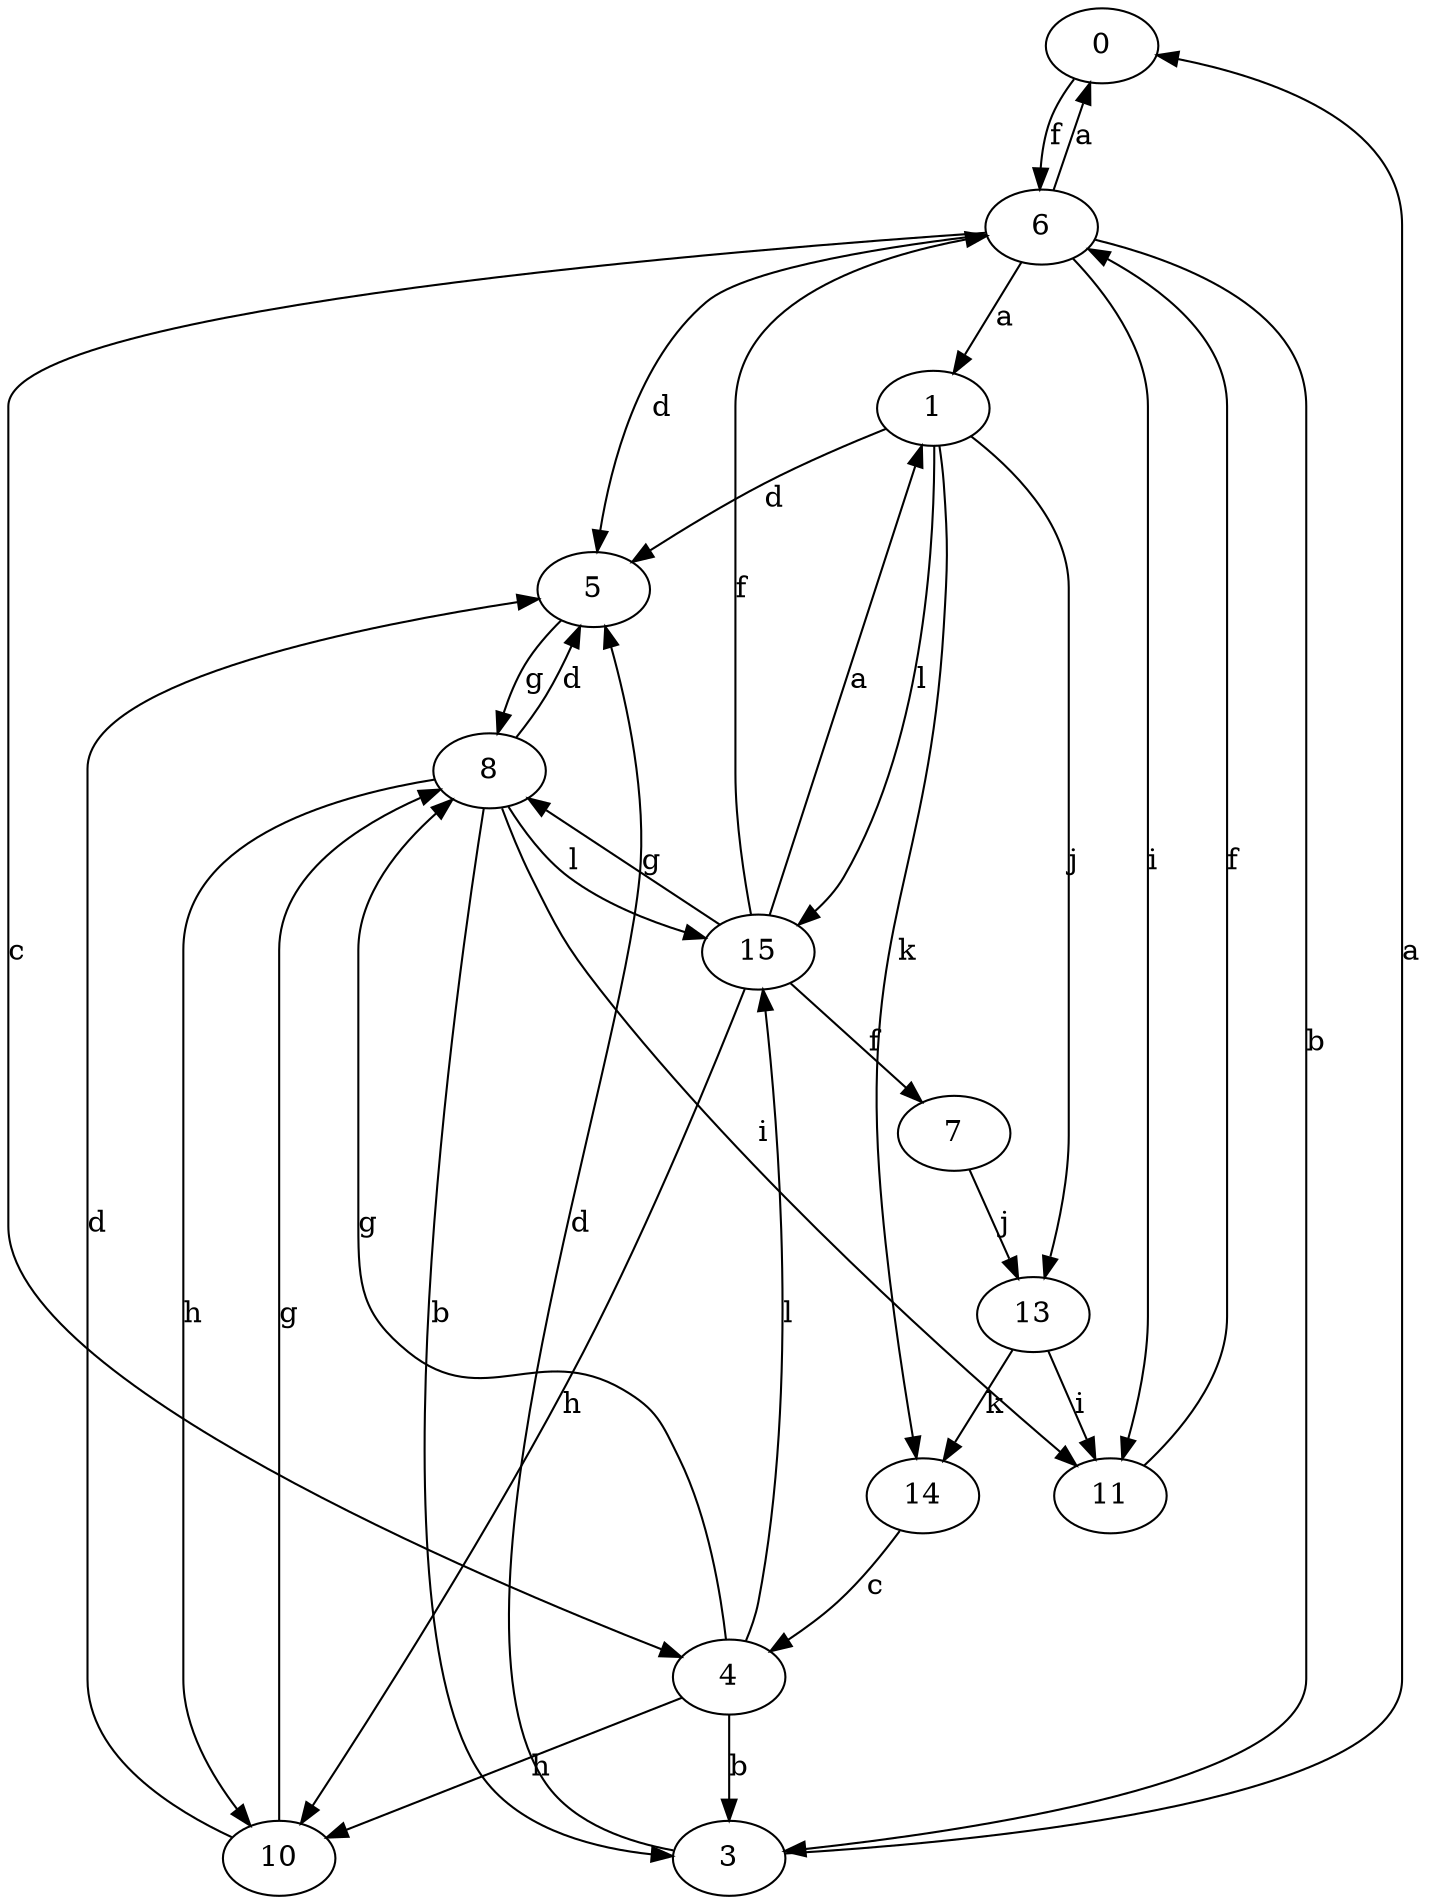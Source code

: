 strict digraph  {
0;
1;
3;
4;
5;
6;
7;
8;
10;
11;
13;
14;
15;
0 -> 6  [label=f];
1 -> 5  [label=d];
1 -> 13  [label=j];
1 -> 14  [label=k];
1 -> 15  [label=l];
3 -> 0  [label=a];
3 -> 5  [label=d];
4 -> 3  [label=b];
4 -> 8  [label=g];
4 -> 10  [label=h];
4 -> 15  [label=l];
5 -> 8  [label=g];
6 -> 0  [label=a];
6 -> 1  [label=a];
6 -> 3  [label=b];
6 -> 4  [label=c];
6 -> 5  [label=d];
6 -> 11  [label=i];
7 -> 13  [label=j];
8 -> 3  [label=b];
8 -> 5  [label=d];
8 -> 10  [label=h];
8 -> 11  [label=i];
8 -> 15  [label=l];
10 -> 5  [label=d];
10 -> 8  [label=g];
11 -> 6  [label=f];
13 -> 11  [label=i];
13 -> 14  [label=k];
14 -> 4  [label=c];
15 -> 1  [label=a];
15 -> 6  [label=f];
15 -> 7  [label=f];
15 -> 8  [label=g];
15 -> 10  [label=h];
}
